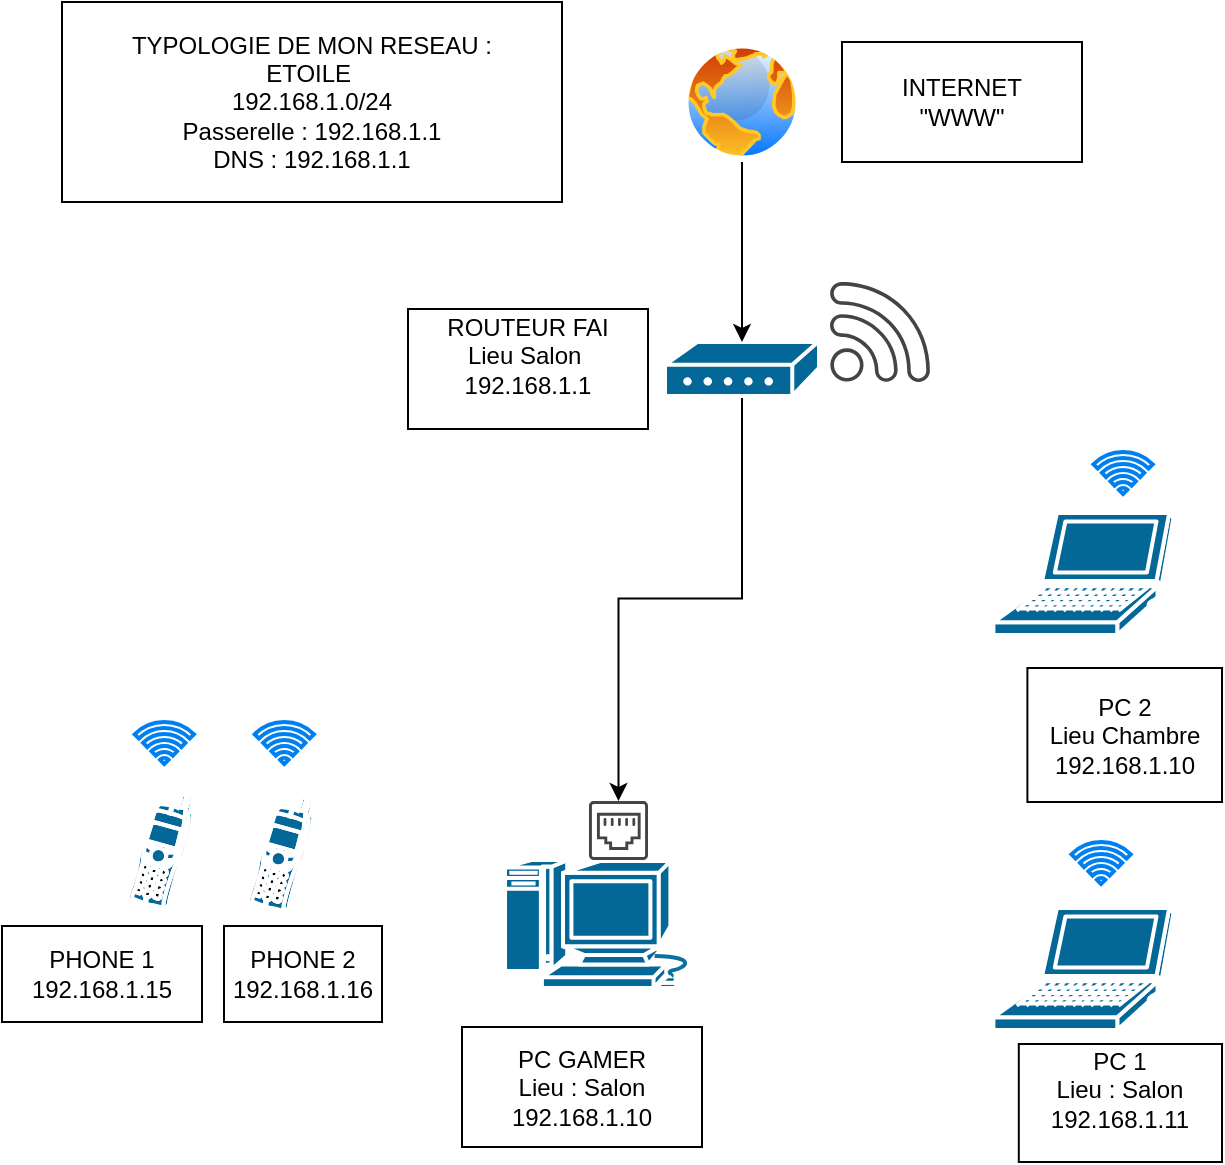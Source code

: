 <mxfile version="28.2.7">
  <diagram name="Copie de Page-1" id="jjgJFfTMiXDSPVupNeUj">
    <mxGraphModel dx="1657" dy="756" grid="1" gridSize="10" guides="1" tooltips="1" connect="1" arrows="1" fold="1" page="1" pageScale="1" pageWidth="827" pageHeight="1169" math="0" shadow="0">
      <root>
        <mxCell id="-pql0ICuQ1YIRjALvjxD-0" />
        <mxCell id="-pql0ICuQ1YIRjALvjxD-1" parent="-pql0ICuQ1YIRjALvjxD-0" />
        <mxCell id="-pql0ICuQ1YIRjALvjxD-2" style="edgeStyle=none;curved=1;rounded=0;orthogonalLoop=1;jettySize=auto;html=1;exitX=0.5;exitY=0;exitDx=0;exitDy=0;exitPerimeter=0;fontSize=12;startSize=8;endSize=8;" edge="1" parent="-pql0ICuQ1YIRjALvjxD-1">
          <mxGeometry relative="1" as="geometry">
            <mxPoint x="169" y="350" as="sourcePoint" />
            <mxPoint x="169" y="350" as="targetPoint" />
          </mxGeometry>
        </mxCell>
        <mxCell id="-pql0ICuQ1YIRjALvjxD-3" style="edgeStyle=orthogonalEdgeStyle;rounded=0;orthogonalLoop=1;jettySize=auto;html=1;exitX=0.5;exitY=1;exitDx=0;exitDy=0;exitPerimeter=0;" edge="1" parent="-pql0ICuQ1YIRjALvjxD-1" source="-pql0ICuQ1YIRjALvjxD-4" target="-pql0ICuQ1YIRjALvjxD-13">
          <mxGeometry relative="1" as="geometry" />
        </mxCell>
        <mxCell id="-pql0ICuQ1YIRjALvjxD-4" value="" style="shape=mxgraph.cisco.modems_and_phones.modem;sketch=0;html=1;pointerEvents=1;dashed=0;fillColor=#036897;strokeColor=#ffffff;strokeWidth=2;verticalLabelPosition=bottom;verticalAlign=top;align=center;outlineConnect=0;" vertex="1" parent="-pql0ICuQ1YIRjALvjxD-1">
          <mxGeometry x="331.5" y="260" width="77" height="27" as="geometry" />
        </mxCell>
        <mxCell id="-pql0ICuQ1YIRjALvjxD-5" value="" style="shape=mxgraph.cisco.modems_and_phones.cell_phone;sketch=0;html=1;pointerEvents=1;dashed=0;fillColor=#036897;strokeColor=#ffffff;strokeWidth=2;verticalLabelPosition=bottom;verticalAlign=top;align=center;outlineConnect=0;" vertex="1" parent="-pql0ICuQ1YIRjALvjxD-1">
          <mxGeometry x="122" y="487" width="34" height="58" as="geometry" />
        </mxCell>
        <mxCell id="-pql0ICuQ1YIRjALvjxD-6" value="" style="shape=mxgraph.cisco.computers_and_peripherals.macintosh;sketch=0;html=1;pointerEvents=1;dashed=0;fillColor=#036897;strokeColor=#ffffff;strokeWidth=2;verticalLabelPosition=bottom;verticalAlign=top;align=center;outlineConnect=0;" vertex="1" parent="-pql0ICuQ1YIRjALvjxD-1">
          <mxGeometry x="251" y="519" width="99" height="64" as="geometry" />
        </mxCell>
        <mxCell id="-pql0ICuQ1YIRjALvjxD-7" value="" style="shape=mxgraph.cisco.computers_and_peripherals.laptop;sketch=0;html=1;pointerEvents=1;dashed=0;fillColor=#036897;strokeColor=#ffffff;strokeWidth=2;verticalLabelPosition=bottom;verticalAlign=top;align=center;outlineConnect=0;" vertex="1" parent="-pql0ICuQ1YIRjALvjxD-1">
          <mxGeometry x="495.7" y="543" width="90" height="61" as="geometry" />
        </mxCell>
        <mxCell id="-pql0ICuQ1YIRjALvjxD-8" value="" style="shape=mxgraph.cisco.computers_and_peripherals.laptop;sketch=0;html=1;pointerEvents=1;dashed=0;fillColor=#036897;strokeColor=#ffffff;strokeWidth=2;verticalLabelPosition=bottom;verticalAlign=top;align=center;outlineConnect=0;" vertex="1" parent="-pql0ICuQ1YIRjALvjxD-1">
          <mxGeometry x="495.7" y="345.5" width="90" height="61" as="geometry" />
        </mxCell>
        <mxCell id="-pql0ICuQ1YIRjALvjxD-9" value="" style="html=1;verticalLabelPosition=bottom;align=center;labelBackgroundColor=#ffffff;verticalAlign=top;strokeWidth=2;strokeColor=#0080F0;shadow=0;dashed=0;shape=mxgraph.ios7.icons.wifi;pointerEvents=1" vertex="1" parent="-pql0ICuQ1YIRjALvjxD-1">
          <mxGeometry x="126.3" y="450" width="29.7" height="21" as="geometry" />
        </mxCell>
        <mxCell id="-pql0ICuQ1YIRjALvjxD-10" value="" style="sketch=0;pointerEvents=1;shadow=0;dashed=0;html=1;strokeColor=none;fillColor=#434445;aspect=fixed;labelPosition=center;verticalLabelPosition=bottom;verticalAlign=top;align=center;outlineConnect=0;shape=mxgraph.vvd.wi_fi;" vertex="1" parent="-pql0ICuQ1YIRjALvjxD-1">
          <mxGeometry x="414" y="230" width="50" height="50" as="geometry" />
        </mxCell>
        <mxCell id="-pql0ICuQ1YIRjALvjxD-11" value="" style="html=1;verticalLabelPosition=bottom;align=center;labelBackgroundColor=#ffffff;verticalAlign=top;strokeWidth=2;strokeColor=#0080F0;shadow=0;dashed=0;shape=mxgraph.ios7.icons.wifi;pointerEvents=1" vertex="1" parent="-pql0ICuQ1YIRjALvjxD-1">
          <mxGeometry x="534.7" y="510" width="29.7" height="21" as="geometry" />
        </mxCell>
        <mxCell id="-pql0ICuQ1YIRjALvjxD-12" value="" style="html=1;verticalLabelPosition=bottom;align=center;labelBackgroundColor=#ffffff;verticalAlign=top;strokeWidth=2;strokeColor=#0080F0;shadow=0;dashed=0;shape=mxgraph.ios7.icons.wifi;pointerEvents=1" vertex="1" parent="-pql0ICuQ1YIRjALvjxD-1">
          <mxGeometry x="545.7" y="315" width="29.7" height="21" as="geometry" />
        </mxCell>
        <mxCell id="-pql0ICuQ1YIRjALvjxD-13" value="" style="sketch=0;pointerEvents=1;shadow=0;dashed=0;html=1;strokeColor=none;fillColor=#434445;aspect=fixed;labelPosition=center;verticalLabelPosition=bottom;verticalAlign=top;align=center;outlineConnect=0;shape=mxgraph.vvd.ethernet_port;" vertex="1" parent="-pql0ICuQ1YIRjALvjxD-1">
          <mxGeometry x="293.5" y="489.5" width="29.5" height="29.5" as="geometry" />
        </mxCell>
        <mxCell id="-pql0ICuQ1YIRjALvjxD-14" value="" style="shape=mxgraph.cisco.modems_and_phones.cell_phone;sketch=0;html=1;pointerEvents=1;dashed=0;fillColor=#036897;strokeColor=#ffffff;strokeWidth=2;verticalLabelPosition=bottom;verticalAlign=top;align=center;outlineConnect=0;" vertex="1" parent="-pql0ICuQ1YIRjALvjxD-1">
          <mxGeometry x="62" y="485.5" width="34" height="58" as="geometry" />
        </mxCell>
        <mxCell id="-pql0ICuQ1YIRjALvjxD-15" value="" style="html=1;verticalLabelPosition=bottom;align=center;labelBackgroundColor=#ffffff;verticalAlign=top;strokeWidth=2;strokeColor=#0080F0;shadow=0;dashed=0;shape=mxgraph.ios7.icons.wifi;pointerEvents=1" vertex="1" parent="-pql0ICuQ1YIRjALvjxD-1">
          <mxGeometry x="66.3" y="450" width="29.7" height="21" as="geometry" />
        </mxCell>
        <mxCell id="-pql0ICuQ1YIRjALvjxD-16" style="edgeStyle=orthogonalEdgeStyle;rounded=0;orthogonalLoop=1;jettySize=auto;html=1;" edge="1" parent="-pql0ICuQ1YIRjALvjxD-1" source="-pql0ICuQ1YIRjALvjxD-17" target="-pql0ICuQ1YIRjALvjxD-4">
          <mxGeometry relative="1" as="geometry" />
        </mxCell>
        <mxCell id="-pql0ICuQ1YIRjALvjxD-17" value="" style="image;aspect=fixed;perimeter=ellipsePerimeter;html=1;align=center;shadow=0;dashed=0;spacingTop=3;image=img/lib/active_directory/internet_globe.svg;" vertex="1" parent="-pql0ICuQ1YIRjALvjxD-1">
          <mxGeometry x="340" y="110" width="60" height="60" as="geometry" />
        </mxCell>
        <mxCell id="-pql0ICuQ1YIRjALvjxD-18" value="INTERNET&lt;div&gt;&quot;WWW&quot;&lt;/div&gt;" style="rounded=0;whiteSpace=wrap;html=1;" vertex="1" parent="-pql0ICuQ1YIRjALvjxD-1">
          <mxGeometry x="420" y="110" width="120" height="60" as="geometry" />
        </mxCell>
        <mxCell id="-pql0ICuQ1YIRjALvjxD-19" value="ROUTEUR FAI&lt;div&gt;Lieu Salon&amp;nbsp;&lt;/div&gt;&lt;div&gt;192.168.1.1&lt;/div&gt;&lt;div&gt;&lt;span style=&quot;color: rgba(0, 0, 0, 0); font-family: monospace; font-size: 0px; text-align: start; text-wrap-mode: nowrap;&quot;&gt;1%3CmxGraphModel%3E%3Croot%3E%3CmxCell%20id%3D%220%22%2F%3E%3CmxCell%20id%3D%221%22%20parent%3D%220%22%2F%3E%3CmxCell%20id%3D%222%22%20value%3D%22INTERNET%26amp%3Bnbsp%3B%22%20style%3D%22rounded%3D0%3BwhiteSpace%3Dwrap%3Bhtml%3D1%3B%22%20vertex%3D%221%22%20parent%3D%221%22%3E%3CmxGeometry%20x%3D%22420%22%20y%3D%22110%22%20width%3D%22120%22%20height%3D%2260%22%20as%3D%22geometry%22%2F%3E%3C%2FmxCell%3E%3C%2Froot%3E%3C%2FmxGraphModel%3E1&lt;/span&gt;&lt;/div&gt;" style="rounded=0;whiteSpace=wrap;html=1;" vertex="1" parent="-pql0ICuQ1YIRjALvjxD-1">
          <mxGeometry x="203" y="243.5" width="120" height="60" as="geometry" />
        </mxCell>
        <mxCell id="-pql0ICuQ1YIRjALvjxD-20" value="PC GAMER&lt;div&gt;Lieu : Salon&lt;/div&gt;&lt;div&gt;192.168.1.10&lt;/div&gt;" style="rounded=0;whiteSpace=wrap;html=1;" vertex="1" parent="-pql0ICuQ1YIRjALvjxD-1">
          <mxGeometry x="230" y="602.5" width="120" height="60" as="geometry" />
        </mxCell>
        <mxCell id="-pql0ICuQ1YIRjALvjxD-21" value="PC 1&lt;div&gt;Lieu : Salon&lt;/div&gt;&lt;div&gt;192.168.1.11&lt;/div&gt;&lt;div&gt;&lt;br&gt;&lt;/div&gt;" style="rounded=0;whiteSpace=wrap;html=1;" vertex="1" parent="-pql0ICuQ1YIRjALvjxD-1">
          <mxGeometry x="508.4" y="611" width="101.6" height="59" as="geometry" />
        </mxCell>
        <mxCell id="-pql0ICuQ1YIRjALvjxD-22" value="PC 2&lt;div&gt;Lieu Chambre&lt;/div&gt;&lt;div&gt;192.168.1.10&lt;/div&gt;" style="rounded=0;whiteSpace=wrap;html=1;" vertex="1" parent="-pql0ICuQ1YIRjALvjxD-1">
          <mxGeometry x="512.7" y="423" width="97.3" height="67" as="geometry" />
        </mxCell>
        <mxCell id="-pql0ICuQ1YIRjALvjxD-23" value="PHONE 1&lt;div&gt;192.168.1.15&lt;/div&gt;" style="rounded=0;whiteSpace=wrap;html=1;" vertex="1" parent="-pql0ICuQ1YIRjALvjxD-1">
          <mxGeometry y="552" width="100" height="48" as="geometry" />
        </mxCell>
        <mxCell id="-pql0ICuQ1YIRjALvjxD-24" value="PHONE 2&lt;div&gt;192.168.1.16&lt;/div&gt;" style="rounded=0;whiteSpace=wrap;html=1;" vertex="1" parent="-pql0ICuQ1YIRjALvjxD-1">
          <mxGeometry x="111" y="552" width="79" height="48" as="geometry" />
        </mxCell>
        <mxCell id="89h3-FU57B6cAil4IR6H-1" value="TYPOLOGIE DE MON RESE&lt;span style=&quot;background-color: transparent; color: light-dark(rgb(0, 0, 0), rgb(255, 255, 255));&quot;&gt;AU :&lt;/span&gt;&lt;div&gt;&lt;div&gt;ETOILE&amp;nbsp;&lt;/div&gt;&lt;/div&gt;&lt;div&gt;192.168.1.0/24&lt;/div&gt;&lt;div&gt;Passerelle : 192.168.1.1&lt;/div&gt;&lt;div&gt;DNS : 192.168.1.1&lt;/div&gt;" style="rounded=0;whiteSpace=wrap;html=1;" vertex="1" parent="-pql0ICuQ1YIRjALvjxD-1">
          <mxGeometry x="30" y="90" width="250" height="100" as="geometry" />
        </mxCell>
      </root>
    </mxGraphModel>
  </diagram>
</mxfile>
